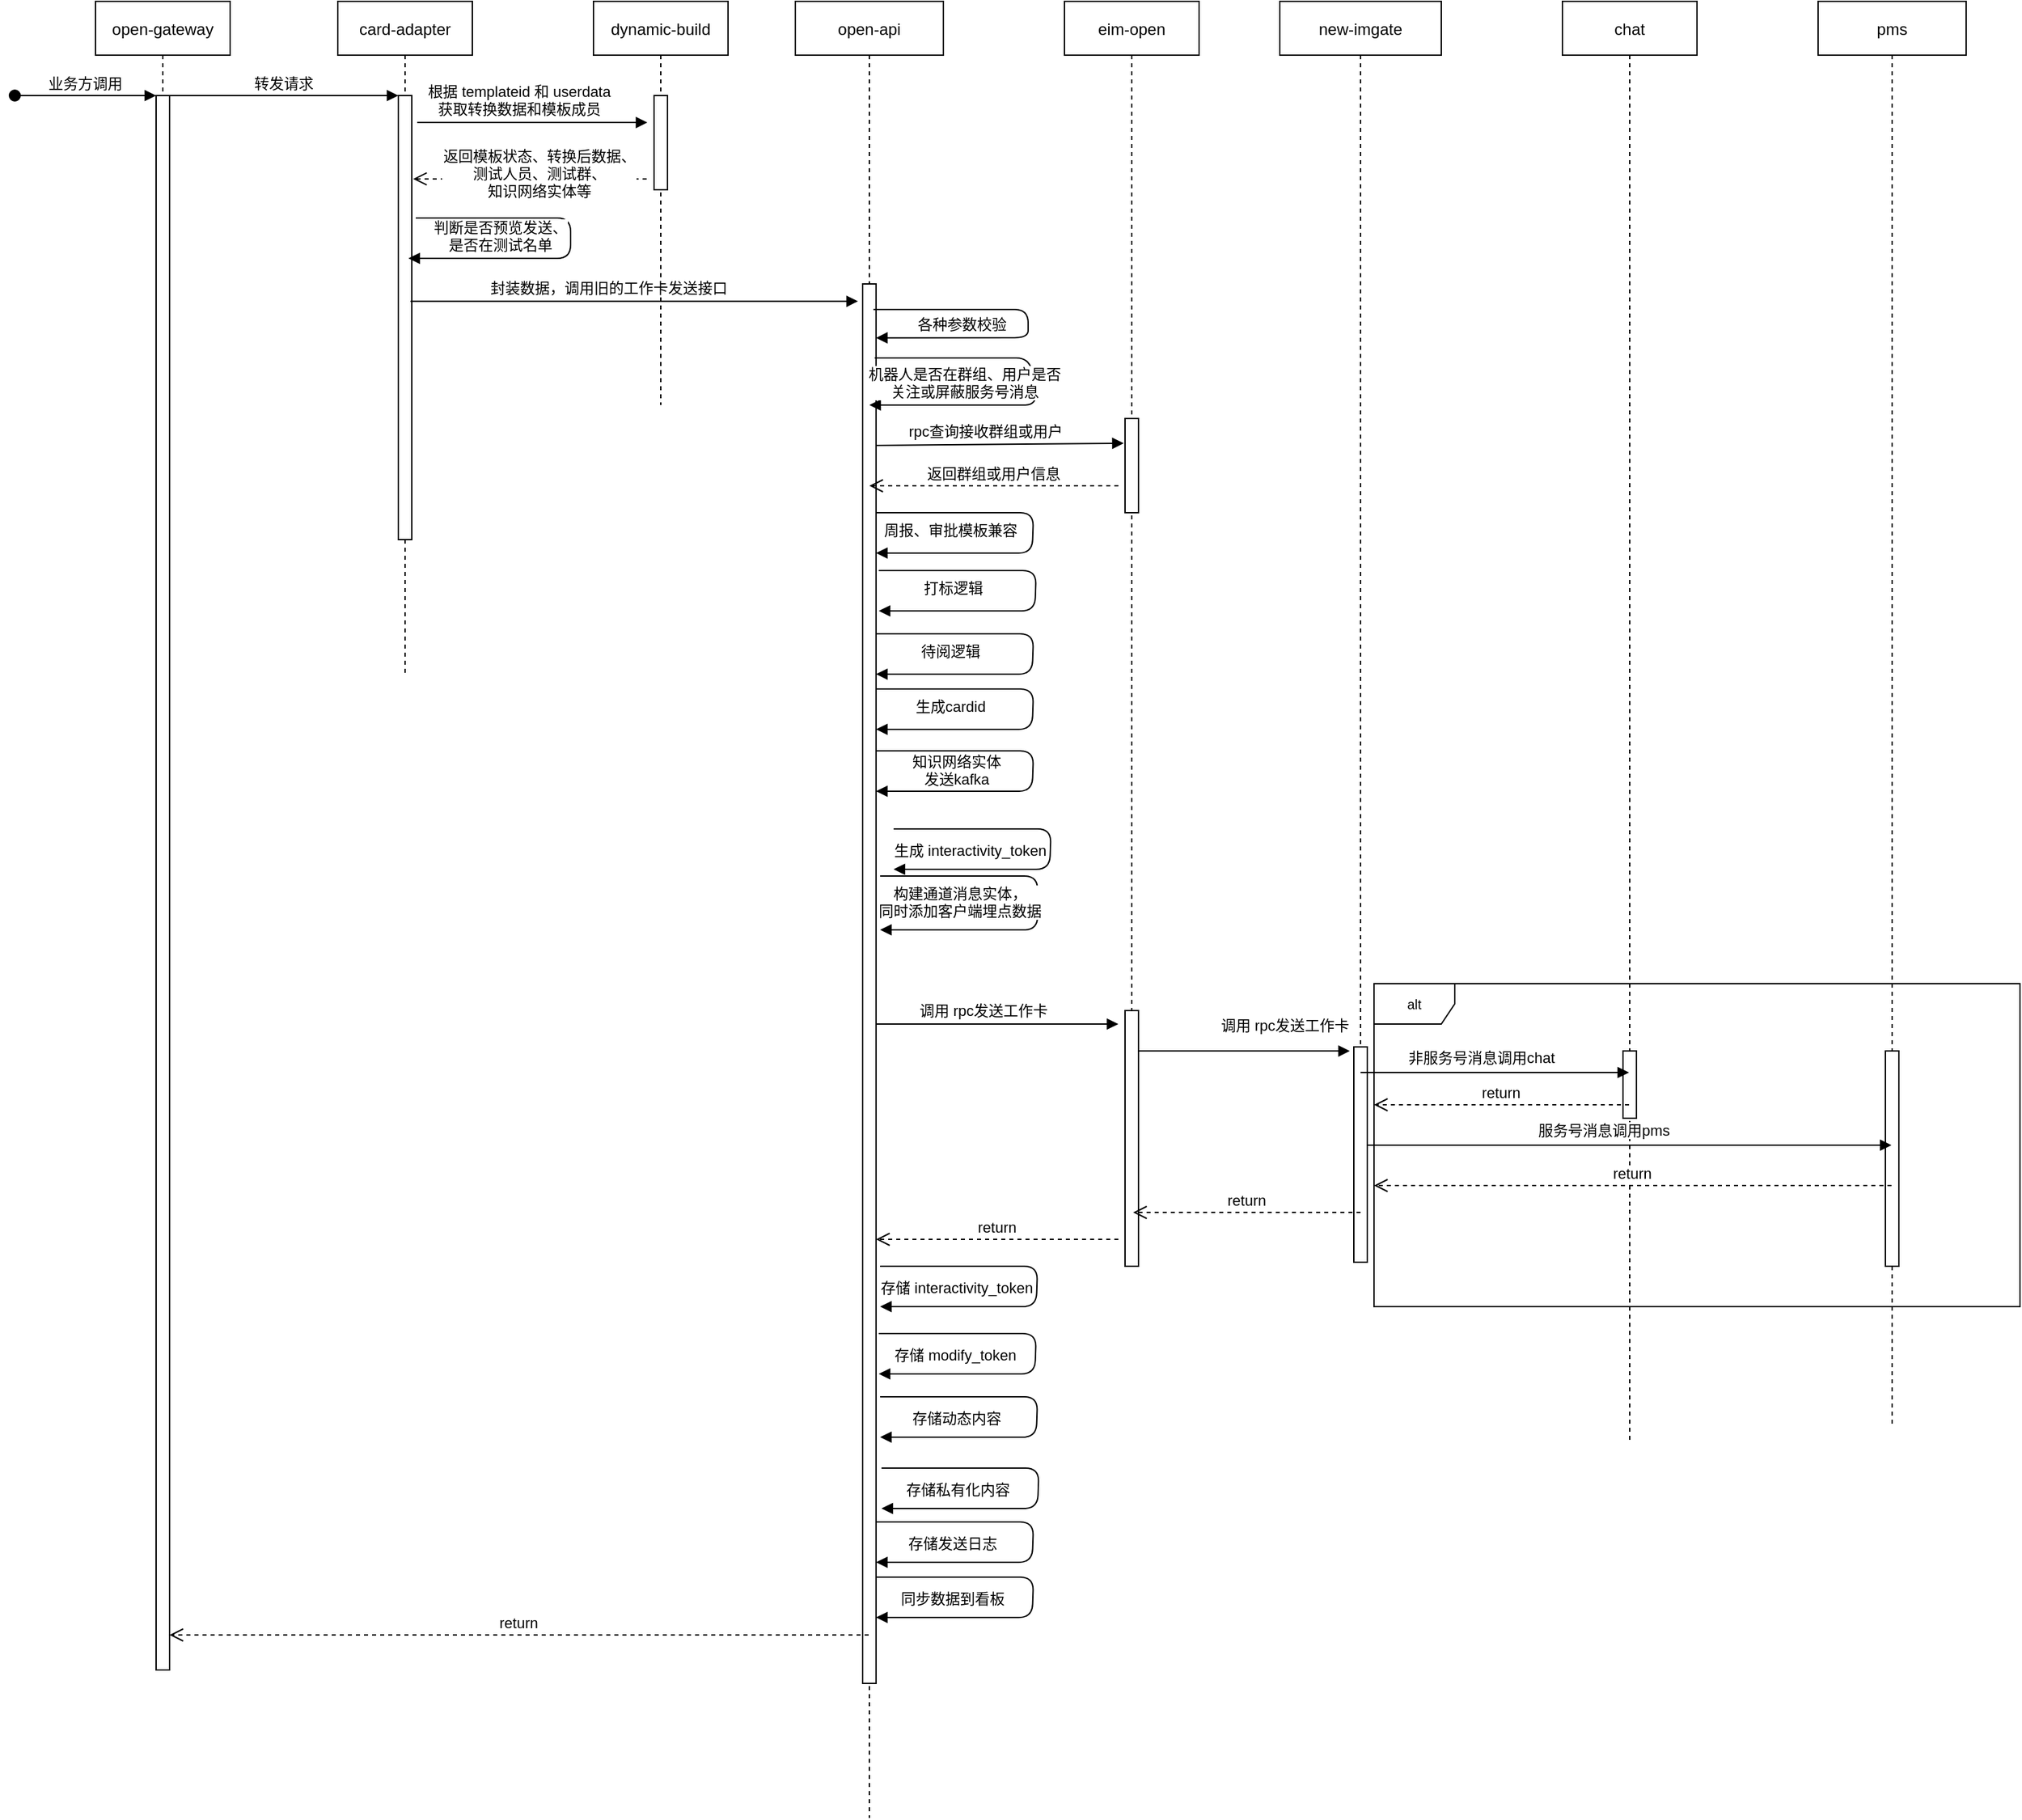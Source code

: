 <mxfile version="20.8.1" type="github">
  <diagram id="kgpKYQtTHZ0yAKxKKP6v" name="Page-1">
    <mxGraphModel dx="1674" dy="734" grid="1" gridSize="10" guides="1" tooltips="1" connect="1" arrows="1" fold="1" page="1" pageScale="1" pageWidth="850" pageHeight="1100" math="0" shadow="0">
      <root>
        <mxCell id="0" />
        <mxCell id="1" parent="0" />
        <mxCell id="3nuBFxr9cyL0pnOWT2aG-1" value="open-gateway" style="shape=umlLifeline;perimeter=lifelinePerimeter;container=1;collapsible=0;recursiveResize=0;rounded=0;shadow=0;strokeWidth=1;" parent="1" vertex="1">
          <mxGeometry x="120" y="80" width="100" height="1240" as="geometry" />
        </mxCell>
        <mxCell id="3nuBFxr9cyL0pnOWT2aG-2" value="" style="points=[];perimeter=orthogonalPerimeter;rounded=0;shadow=0;strokeWidth=1;" parent="3nuBFxr9cyL0pnOWT2aG-1" vertex="1">
          <mxGeometry x="45" y="70" width="10" height="1170" as="geometry" />
        </mxCell>
        <mxCell id="3nuBFxr9cyL0pnOWT2aG-3" value="业务方调用" style="verticalAlign=bottom;startArrow=oval;endArrow=block;startSize=8;shadow=0;strokeWidth=1;" parent="3nuBFxr9cyL0pnOWT2aG-1" target="3nuBFxr9cyL0pnOWT2aG-2" edge="1">
          <mxGeometry relative="1" as="geometry">
            <mxPoint x="-60" y="70" as="sourcePoint" />
          </mxGeometry>
        </mxCell>
        <mxCell id="3nuBFxr9cyL0pnOWT2aG-5" value="card-adapter" style="shape=umlLifeline;perimeter=lifelinePerimeter;container=1;collapsible=0;recursiveResize=0;rounded=0;shadow=0;strokeWidth=1;" parent="1" vertex="1">
          <mxGeometry x="300" y="80" width="100" height="500" as="geometry" />
        </mxCell>
        <mxCell id="3nuBFxr9cyL0pnOWT2aG-6" value="" style="points=[];perimeter=orthogonalPerimeter;rounded=0;shadow=0;strokeWidth=1;" parent="3nuBFxr9cyL0pnOWT2aG-5" vertex="1">
          <mxGeometry x="45" y="70" width="10" height="330" as="geometry" />
        </mxCell>
        <mxCell id="3nuBFxr9cyL0pnOWT2aG-8" value="转发请求" style="verticalAlign=bottom;endArrow=block;entryX=0;entryY=0;shadow=0;strokeWidth=1;" parent="1" source="3nuBFxr9cyL0pnOWT2aG-2" target="3nuBFxr9cyL0pnOWT2aG-6" edge="1">
          <mxGeometry relative="1" as="geometry">
            <mxPoint x="275" y="160" as="sourcePoint" />
          </mxGeometry>
        </mxCell>
        <mxCell id="3nuBFxr9cyL0pnOWT2aG-10" value="返回模板状态、转换后数据、&#xa;测试人员、测试群、&#xa;知识网络实体等" style="verticalAlign=bottom;endArrow=open;dashed=1;endSize=8;shadow=0;strokeWidth=1;entryX=1.1;entryY=0.356;entryDx=0;entryDy=0;entryPerimeter=0;" parent="1" edge="1">
          <mxGeometry x="-0.084" y="18" relative="1" as="geometry">
            <mxPoint x="356" y="211.96" as="targetPoint" />
            <mxPoint x="529.5" y="211.96" as="sourcePoint" />
            <Array as="points">
              <mxPoint x="460" y="212" />
            </Array>
            <mxPoint as="offset" />
          </mxGeometry>
        </mxCell>
        <mxCell id="_-XLKiYhztIRVs0oLOAJ-1" value="dynamic-build" style="shape=umlLifeline;perimeter=lifelinePerimeter;container=1;collapsible=0;recursiveResize=0;rounded=0;shadow=0;strokeWidth=1;" vertex="1" parent="1">
          <mxGeometry x="490" y="80" width="100" height="300" as="geometry" />
        </mxCell>
        <mxCell id="_-XLKiYhztIRVs0oLOAJ-2" value="" style="points=[];perimeter=orthogonalPerimeter;rounded=0;shadow=0;strokeWidth=1;" vertex="1" parent="_-XLKiYhztIRVs0oLOAJ-1">
          <mxGeometry x="45" y="70" width="10" height="70" as="geometry" />
        </mxCell>
        <mxCell id="_-XLKiYhztIRVs0oLOAJ-14" value="判断是否预览发送、&#xa;是否在测试名单" style="verticalAlign=bottom;endArrow=block;shadow=0;strokeWidth=1;" edge="1" parent="_-XLKiYhztIRVs0oLOAJ-1">
          <mxGeometry x="0.484" y="-1" relative="1" as="geometry">
            <mxPoint x="-132" y="161" as="sourcePoint" />
            <mxPoint x="-137.5" y="191" as="targetPoint" />
            <Array as="points">
              <mxPoint x="-17" y="161" />
              <mxPoint x="-17" y="191" />
            </Array>
            <mxPoint as="offset" />
          </mxGeometry>
        </mxCell>
        <mxCell id="3nuBFxr9cyL0pnOWT2aG-9" value="根据 templateid 和 userdata&#xa;获取转换数据和模板成员" style="verticalAlign=bottom;endArrow=block;shadow=0;strokeWidth=1;entryX=-0.5;entryY=0.286;entryDx=0;entryDy=0;entryPerimeter=0;" parent="1" target="_-XLKiYhztIRVs0oLOAJ-2" edge="1">
          <mxGeometry x="-0.113" y="1" relative="1" as="geometry">
            <mxPoint x="359" y="170" as="sourcePoint" />
            <mxPoint x="524" y="170" as="targetPoint" />
            <Array as="points">
              <mxPoint x="474" y="170" />
            </Array>
            <mxPoint as="offset" />
          </mxGeometry>
        </mxCell>
        <mxCell id="_-XLKiYhztIRVs0oLOAJ-4" value="open-api" style="shape=umlLifeline;perimeter=lifelinePerimeter;container=1;collapsible=0;recursiveResize=0;rounded=0;shadow=0;strokeWidth=1;" vertex="1" parent="1">
          <mxGeometry x="640" y="80" width="110" height="1350" as="geometry" />
        </mxCell>
        <mxCell id="_-XLKiYhztIRVs0oLOAJ-5" value="" style="points=[];perimeter=orthogonalPerimeter;rounded=0;shadow=0;strokeWidth=1;" vertex="1" parent="_-XLKiYhztIRVs0oLOAJ-4">
          <mxGeometry x="50" y="210" width="10" height="1040" as="geometry" />
        </mxCell>
        <mxCell id="_-XLKiYhztIRVs0oLOAJ-27" value="rpc查询接收群组或用户" style="verticalAlign=bottom;endArrow=block;shadow=0;strokeWidth=1;exitX=1.1;exitY=0.546;exitDx=0;exitDy=0;exitPerimeter=0;entryX=-0.1;entryY=0.263;entryDx=0;entryDy=0;entryPerimeter=0;" edge="1" parent="_-XLKiYhztIRVs0oLOAJ-4" target="_-XLKiYhztIRVs0oLOAJ-18">
          <mxGeometry x="-0.113" y="1" relative="1" as="geometry">
            <mxPoint x="60" y="330.0" as="sourcePoint" />
            <mxPoint x="392.5" y="330.0" as="targetPoint" />
            <Array as="points" />
            <mxPoint as="offset" />
          </mxGeometry>
        </mxCell>
        <mxCell id="_-XLKiYhztIRVs0oLOAJ-29" value="周报、审批模板兼容" style="verticalAlign=bottom;endArrow=block;shadow=0;strokeWidth=1;" edge="1" parent="_-XLKiYhztIRVs0oLOAJ-4">
          <mxGeometry x="0.576" y="-8" relative="1" as="geometry">
            <mxPoint x="60" y="380" as="sourcePoint" />
            <mxPoint x="60" y="410" as="targetPoint" />
            <Array as="points">
              <mxPoint x="177" y="380" />
              <mxPoint x="176" y="410" />
            </Array>
            <mxPoint as="offset" />
          </mxGeometry>
        </mxCell>
        <mxCell id="_-XLKiYhztIRVs0oLOAJ-15" value="封装数据，调用旧的工作卡发送接口" style="verticalAlign=bottom;endArrow=block;shadow=0;strokeWidth=1;exitX=1.1;exitY=0.546;exitDx=0;exitDy=0;exitPerimeter=0;" edge="1" parent="1">
          <mxGeometry x="-0.113" y="1" relative="1" as="geometry">
            <mxPoint x="354" y="302.88" as="sourcePoint" />
            <mxPoint x="686.5" y="302.88" as="targetPoint" />
            <Array as="points" />
            <mxPoint as="offset" />
          </mxGeometry>
        </mxCell>
        <mxCell id="_-XLKiYhztIRVs0oLOAJ-17" value="eim-open" style="shape=umlLifeline;perimeter=lifelinePerimeter;container=1;collapsible=0;recursiveResize=0;rounded=0;shadow=0;strokeWidth=1;" vertex="1" parent="1">
          <mxGeometry x="840" y="80" width="100" height="940" as="geometry" />
        </mxCell>
        <mxCell id="_-XLKiYhztIRVs0oLOAJ-18" value="" style="points=[];perimeter=orthogonalPerimeter;rounded=0;shadow=0;strokeWidth=1;" vertex="1" parent="_-XLKiYhztIRVs0oLOAJ-17">
          <mxGeometry x="45" y="310" width="10" height="70" as="geometry" />
        </mxCell>
        <mxCell id="_-XLKiYhztIRVs0oLOAJ-36" value="" style="points=[];perimeter=orthogonalPerimeter;rounded=0;shadow=0;strokeWidth=1;" vertex="1" parent="_-XLKiYhztIRVs0oLOAJ-17">
          <mxGeometry x="45" y="750" width="10" height="190" as="geometry" />
        </mxCell>
        <mxCell id="_-XLKiYhztIRVs0oLOAJ-19" value="new-imgate" style="shape=umlLifeline;perimeter=lifelinePerimeter;container=1;collapsible=0;recursiveResize=0;rounded=0;shadow=0;strokeWidth=1;" vertex="1" parent="1">
          <mxGeometry x="1000" y="80" width="120" height="910" as="geometry" />
        </mxCell>
        <mxCell id="_-XLKiYhztIRVs0oLOAJ-20" value="" style="points=[];perimeter=orthogonalPerimeter;rounded=0;shadow=0;strokeWidth=1;" vertex="1" parent="_-XLKiYhztIRVs0oLOAJ-19">
          <mxGeometry x="55" y="777" width="10" height="160" as="geometry" />
        </mxCell>
        <mxCell id="_-XLKiYhztIRVs0oLOAJ-38" value="调用 rpc发送工作卡" style="verticalAlign=bottom;endArrow=block;shadow=0;strokeWidth=1;exitX=1.1;exitY=0.546;exitDx=0;exitDy=0;exitPerimeter=0;entryX=-0.3;entryY=0.019;entryDx=0;entryDy=0;entryPerimeter=0;" edge="1" parent="_-XLKiYhztIRVs0oLOAJ-19" target="_-XLKiYhztIRVs0oLOAJ-20">
          <mxGeometry x="0.389" y="10" relative="1" as="geometry">
            <mxPoint x="-105" y="780" as="sourcePoint" />
            <mxPoint x="50" y="780" as="targetPoint" />
            <Array as="points" />
            <mxPoint as="offset" />
          </mxGeometry>
        </mxCell>
        <mxCell id="_-XLKiYhztIRVs0oLOAJ-21" value="chat" style="shape=umlLifeline;perimeter=lifelinePerimeter;container=1;collapsible=0;recursiveResize=0;rounded=0;shadow=0;strokeWidth=1;" vertex="1" parent="1">
          <mxGeometry x="1210" y="80" width="100" height="1070" as="geometry" />
        </mxCell>
        <mxCell id="_-XLKiYhztIRVs0oLOAJ-22" value="" style="points=[];perimeter=orthogonalPerimeter;rounded=0;shadow=0;strokeWidth=1;" vertex="1" parent="_-XLKiYhztIRVs0oLOAJ-21">
          <mxGeometry x="45" y="780" width="10" height="50" as="geometry" />
        </mxCell>
        <mxCell id="_-XLKiYhztIRVs0oLOAJ-23" value="pms" style="shape=umlLifeline;perimeter=lifelinePerimeter;container=1;collapsible=0;recursiveResize=0;rounded=0;shadow=0;strokeWidth=1;" vertex="1" parent="1">
          <mxGeometry x="1400" y="80" width="110" height="1060" as="geometry" />
        </mxCell>
        <mxCell id="_-XLKiYhztIRVs0oLOAJ-24" value="" style="points=[];perimeter=orthogonalPerimeter;rounded=0;shadow=0;strokeWidth=1;" vertex="1" parent="_-XLKiYhztIRVs0oLOAJ-23">
          <mxGeometry x="50" y="780" width="10" height="160" as="geometry" />
        </mxCell>
        <mxCell id="_-XLKiYhztIRVs0oLOAJ-25" value="各种参数校验" style="verticalAlign=bottom;endArrow=block;shadow=0;strokeWidth=1;entryX=1;entryY=0.288;entryDx=0;entryDy=0;entryPerimeter=0;" edge="1" parent="1">
          <mxGeometry x="0.484" y="-1" relative="1" as="geometry">
            <mxPoint x="698" y="309" as="sourcePoint" />
            <mxPoint x="700" y="330.08" as="targetPoint" />
            <Array as="points">
              <mxPoint x="813" y="309" />
              <mxPoint x="813" y="330" />
            </Array>
            <mxPoint as="offset" />
          </mxGeometry>
        </mxCell>
        <mxCell id="_-XLKiYhztIRVs0oLOAJ-26" value="机器人是否在群组、用户是否&#xa;关注或屏蔽服务号消息" style="verticalAlign=bottom;endArrow=block;shadow=0;strokeWidth=1;" edge="1" parent="1" target="_-XLKiYhztIRVs0oLOAJ-4">
          <mxGeometry x="0.484" y="-1" relative="1" as="geometry">
            <mxPoint x="699" y="345" as="sourcePoint" />
            <mxPoint x="710" y="380" as="targetPoint" />
            <Array as="points">
              <mxPoint x="814" y="345" />
              <mxPoint x="820" y="380" />
            </Array>
            <mxPoint as="offset" />
          </mxGeometry>
        </mxCell>
        <mxCell id="_-XLKiYhztIRVs0oLOAJ-28" value="返回群组或用户信息" style="verticalAlign=bottom;endArrow=open;dashed=1;endSize=8;exitX=0;exitY=0.95;shadow=0;strokeWidth=1;" edge="1" parent="1" target="_-XLKiYhztIRVs0oLOAJ-4">
          <mxGeometry relative="1" as="geometry">
            <mxPoint x="710" y="440" as="targetPoint" />
            <mxPoint x="880" y="440" as="sourcePoint" />
          </mxGeometry>
        </mxCell>
        <mxCell id="_-XLKiYhztIRVs0oLOAJ-30" value="生成cardid" style="verticalAlign=bottom;endArrow=block;shadow=0;strokeWidth=1;" edge="1" parent="1">
          <mxGeometry x="0.576" y="-8" relative="1" as="geometry">
            <mxPoint x="700" y="591" as="sourcePoint" />
            <mxPoint x="700" y="621" as="targetPoint" />
            <Array as="points">
              <mxPoint x="817" y="591" />
              <mxPoint x="816" y="621" />
            </Array>
            <mxPoint as="offset" />
          </mxGeometry>
        </mxCell>
        <mxCell id="_-XLKiYhztIRVs0oLOAJ-31" value="知识网络实体&#xa;发送kafka" style="verticalAlign=bottom;endArrow=block;shadow=0;strokeWidth=1;" edge="1" parent="1">
          <mxGeometry x="0.544" relative="1" as="geometry">
            <mxPoint x="700" y="637" as="sourcePoint" />
            <mxPoint x="700" y="667" as="targetPoint" />
            <Array as="points">
              <mxPoint x="817" y="637" />
              <mxPoint x="816" y="667" />
            </Array>
            <mxPoint as="offset" />
          </mxGeometry>
        </mxCell>
        <mxCell id="_-XLKiYhztIRVs0oLOAJ-32" value="打标逻辑" style="verticalAlign=bottom;endArrow=block;shadow=0;strokeWidth=1;" edge="1" parent="1">
          <mxGeometry x="0.576" y="-8" relative="1" as="geometry">
            <mxPoint x="702" y="503" as="sourcePoint" />
            <mxPoint x="702" y="533" as="targetPoint" />
            <Array as="points">
              <mxPoint x="819" y="503" />
              <mxPoint x="818" y="533" />
            </Array>
            <mxPoint as="offset" />
          </mxGeometry>
        </mxCell>
        <mxCell id="_-XLKiYhztIRVs0oLOAJ-33" value="待阅逻辑" style="verticalAlign=bottom;endArrow=block;shadow=0;strokeWidth=1;" edge="1" parent="1">
          <mxGeometry x="0.576" y="-8" relative="1" as="geometry">
            <mxPoint x="700" y="550" as="sourcePoint" />
            <mxPoint x="700" y="580" as="targetPoint" />
            <Array as="points">
              <mxPoint x="817" y="550" />
              <mxPoint x="816" y="580" />
            </Array>
            <mxPoint as="offset" />
          </mxGeometry>
        </mxCell>
        <mxCell id="_-XLKiYhztIRVs0oLOAJ-34" value="存储 interactivity_token" style="verticalAlign=bottom;endArrow=block;shadow=0;strokeWidth=1;" edge="1" parent="1">
          <mxGeometry x="0.567" y="-5" relative="1" as="geometry">
            <mxPoint x="703" y="1020" as="sourcePoint" />
            <mxPoint x="703" y="1050" as="targetPoint" />
            <Array as="points">
              <mxPoint x="820" y="1020" />
              <mxPoint x="819" y="1050" />
            </Array>
            <mxPoint as="offset" />
          </mxGeometry>
        </mxCell>
        <mxCell id="_-XLKiYhztIRVs0oLOAJ-35" value="构建通道消息实体，&#xa;同时添加客户端埋点数据" style="verticalAlign=bottom;endArrow=block;shadow=0;strokeWidth=1;" edge="1" parent="1">
          <mxGeometry x="0.567" y="-5" relative="1" as="geometry">
            <mxPoint x="703" y="730" as="sourcePoint" />
            <mxPoint x="703" y="770" as="targetPoint" />
            <Array as="points">
              <mxPoint x="820" y="730" />
              <mxPoint x="820" y="770" />
            </Array>
            <mxPoint as="offset" />
          </mxGeometry>
        </mxCell>
        <mxCell id="_-XLKiYhztIRVs0oLOAJ-37" value="调用 rpc发送工作卡" style="verticalAlign=bottom;endArrow=block;shadow=0;strokeWidth=1;exitX=1.1;exitY=0.546;exitDx=0;exitDy=0;exitPerimeter=0;" edge="1" parent="1">
          <mxGeometry x="-0.113" y="1" relative="1" as="geometry">
            <mxPoint x="700" y="840.0" as="sourcePoint" />
            <mxPoint x="880" y="840" as="targetPoint" />
            <Array as="points" />
            <mxPoint as="offset" />
          </mxGeometry>
        </mxCell>
        <mxCell id="_-XLKiYhztIRVs0oLOAJ-40" value="alt" style="shape=umlFrame;whiteSpace=wrap;html=1;fontSize=10;" vertex="1" parent="1">
          <mxGeometry x="1070" y="810" width="480" height="240" as="geometry" />
        </mxCell>
        <mxCell id="_-XLKiYhztIRVs0oLOAJ-41" value="非服务号消息调用chat" style="verticalAlign=bottom;endArrow=block;shadow=0;strokeWidth=1;exitX=1.1;exitY=0.546;exitDx=0;exitDy=0;exitPerimeter=0;" edge="1" parent="1">
          <mxGeometry x="-0.098" y="2" relative="1" as="geometry">
            <mxPoint x="1060" y="876" as="sourcePoint" />
            <mxPoint x="1259.5" y="876" as="targetPoint" />
            <Array as="points" />
            <mxPoint as="offset" />
          </mxGeometry>
        </mxCell>
        <mxCell id="_-XLKiYhztIRVs0oLOAJ-44" value="return" style="verticalAlign=bottom;endArrow=open;dashed=1;endSize=8;shadow=0;strokeWidth=1;" edge="1" parent="1" source="_-XLKiYhztIRVs0oLOAJ-21">
          <mxGeometry relative="1" as="geometry">
            <mxPoint x="1070" y="900" as="targetPoint" />
            <mxPoint x="1240" y="900" as="sourcePoint" />
          </mxGeometry>
        </mxCell>
        <mxCell id="_-XLKiYhztIRVs0oLOAJ-42" value="服务号消息调用pms" style="verticalAlign=bottom;endArrow=block;shadow=0;strokeWidth=1;exitX=1.1;exitY=0.546;exitDx=0;exitDy=0;exitPerimeter=0;" edge="1" parent="1" target="_-XLKiYhztIRVs0oLOAJ-23">
          <mxGeometry x="-0.098" y="2" relative="1" as="geometry">
            <mxPoint x="1065.5" y="930" as="sourcePoint" />
            <mxPoint x="1265" y="930" as="targetPoint" />
            <Array as="points">
              <mxPoint x="1350" y="930" />
            </Array>
            <mxPoint as="offset" />
          </mxGeometry>
        </mxCell>
        <mxCell id="_-XLKiYhztIRVs0oLOAJ-45" value="return" style="verticalAlign=bottom;endArrow=open;dashed=1;endSize=8;shadow=0;strokeWidth=1;" edge="1" parent="1" source="_-XLKiYhztIRVs0oLOAJ-23">
          <mxGeometry relative="1" as="geometry">
            <mxPoint x="1070" y="960" as="targetPoint" />
            <mxPoint x="1259.5" y="960" as="sourcePoint" />
          </mxGeometry>
        </mxCell>
        <mxCell id="_-XLKiYhztIRVs0oLOAJ-46" value="return" style="verticalAlign=bottom;endArrow=open;dashed=1;endSize=8;shadow=0;strokeWidth=1;exitX=0.5;exitY=0.769;exitDx=0;exitDy=0;exitPerimeter=0;" edge="1" parent="1" source="_-XLKiYhztIRVs0oLOAJ-20">
          <mxGeometry relative="1" as="geometry">
            <mxPoint x="891" y="980" as="targetPoint" />
            <mxPoint x="1050" y="980" as="sourcePoint" />
          </mxGeometry>
        </mxCell>
        <mxCell id="_-XLKiYhztIRVs0oLOAJ-47" value="return" style="verticalAlign=bottom;endArrow=open;dashed=1;endSize=8;shadow=0;strokeWidth=1;" edge="1" parent="1">
          <mxGeometry relative="1" as="geometry">
            <mxPoint x="700" y="1000" as="targetPoint" />
            <mxPoint x="880" y="1000" as="sourcePoint" />
          </mxGeometry>
        </mxCell>
        <mxCell id="_-XLKiYhztIRVs0oLOAJ-48" value="生成 interactivity_token" style="verticalAlign=bottom;endArrow=block;shadow=0;strokeWidth=1;" edge="1" parent="1">
          <mxGeometry x="0.567" y="-5" relative="1" as="geometry">
            <mxPoint x="713" y="695" as="sourcePoint" />
            <mxPoint x="713" y="725" as="targetPoint" />
            <Array as="points">
              <mxPoint x="830" y="695" />
              <mxPoint x="829" y="725" />
            </Array>
            <mxPoint as="offset" />
          </mxGeometry>
        </mxCell>
        <mxCell id="_-XLKiYhztIRVs0oLOAJ-49" value="存储动态内容" style="verticalAlign=bottom;endArrow=block;shadow=0;strokeWidth=1;" edge="1" parent="1">
          <mxGeometry x="0.567" y="-5" relative="1" as="geometry">
            <mxPoint x="703" y="1117" as="sourcePoint" />
            <mxPoint x="703" y="1147" as="targetPoint" />
            <Array as="points">
              <mxPoint x="820" y="1117" />
              <mxPoint x="819" y="1147" />
            </Array>
            <mxPoint as="offset" />
          </mxGeometry>
        </mxCell>
        <mxCell id="_-XLKiYhztIRVs0oLOAJ-51" value="存储 modify_token" style="verticalAlign=bottom;endArrow=block;shadow=0;strokeWidth=1;" edge="1" parent="1">
          <mxGeometry x="0.567" y="-5" relative="1" as="geometry">
            <mxPoint x="702" y="1070" as="sourcePoint" />
            <mxPoint x="702" y="1100" as="targetPoint" />
            <Array as="points">
              <mxPoint x="819" y="1070" />
              <mxPoint x="818" y="1100" />
            </Array>
            <mxPoint as="offset" />
          </mxGeometry>
        </mxCell>
        <mxCell id="_-XLKiYhztIRVs0oLOAJ-52" value="存储发送日志" style="verticalAlign=bottom;endArrow=block;shadow=0;strokeWidth=1;" edge="1" parent="1">
          <mxGeometry x="0.567" y="-5" relative="1" as="geometry">
            <mxPoint x="700" y="1210" as="sourcePoint" />
            <mxPoint x="700" y="1240" as="targetPoint" />
            <Array as="points">
              <mxPoint x="817" y="1210" />
              <mxPoint x="816" y="1240" />
            </Array>
            <mxPoint as="offset" />
          </mxGeometry>
        </mxCell>
        <mxCell id="_-XLKiYhztIRVs0oLOAJ-53" value="存储私有化内容" style="verticalAlign=bottom;endArrow=block;shadow=0;strokeWidth=1;" edge="1" parent="1">
          <mxGeometry x="0.567" y="-5" relative="1" as="geometry">
            <mxPoint x="704" y="1170" as="sourcePoint" />
            <mxPoint x="704" y="1200" as="targetPoint" />
            <Array as="points">
              <mxPoint x="821" y="1170" />
              <mxPoint x="820" y="1200" />
            </Array>
            <mxPoint as="offset" />
          </mxGeometry>
        </mxCell>
        <mxCell id="_-XLKiYhztIRVs0oLOAJ-54" value="同步数据到看板" style="verticalAlign=bottom;endArrow=block;shadow=0;strokeWidth=1;" edge="1" parent="1">
          <mxGeometry x="0.567" y="-5" relative="1" as="geometry">
            <mxPoint x="700" y="1251" as="sourcePoint" />
            <mxPoint x="700" y="1281" as="targetPoint" />
            <Array as="points">
              <mxPoint x="817" y="1251" />
              <mxPoint x="816" y="1281" />
            </Array>
            <mxPoint as="offset" />
          </mxGeometry>
        </mxCell>
        <mxCell id="3nuBFxr9cyL0pnOWT2aG-7" value="return" style="verticalAlign=bottom;endArrow=open;dashed=1;endSize=8;shadow=0;strokeWidth=1;" parent="1" edge="1">
          <mxGeometry relative="1" as="geometry">
            <mxPoint x="175" y="1294" as="targetPoint" />
            <mxPoint x="694.5" y="1294" as="sourcePoint" />
          </mxGeometry>
        </mxCell>
      </root>
    </mxGraphModel>
  </diagram>
</mxfile>
